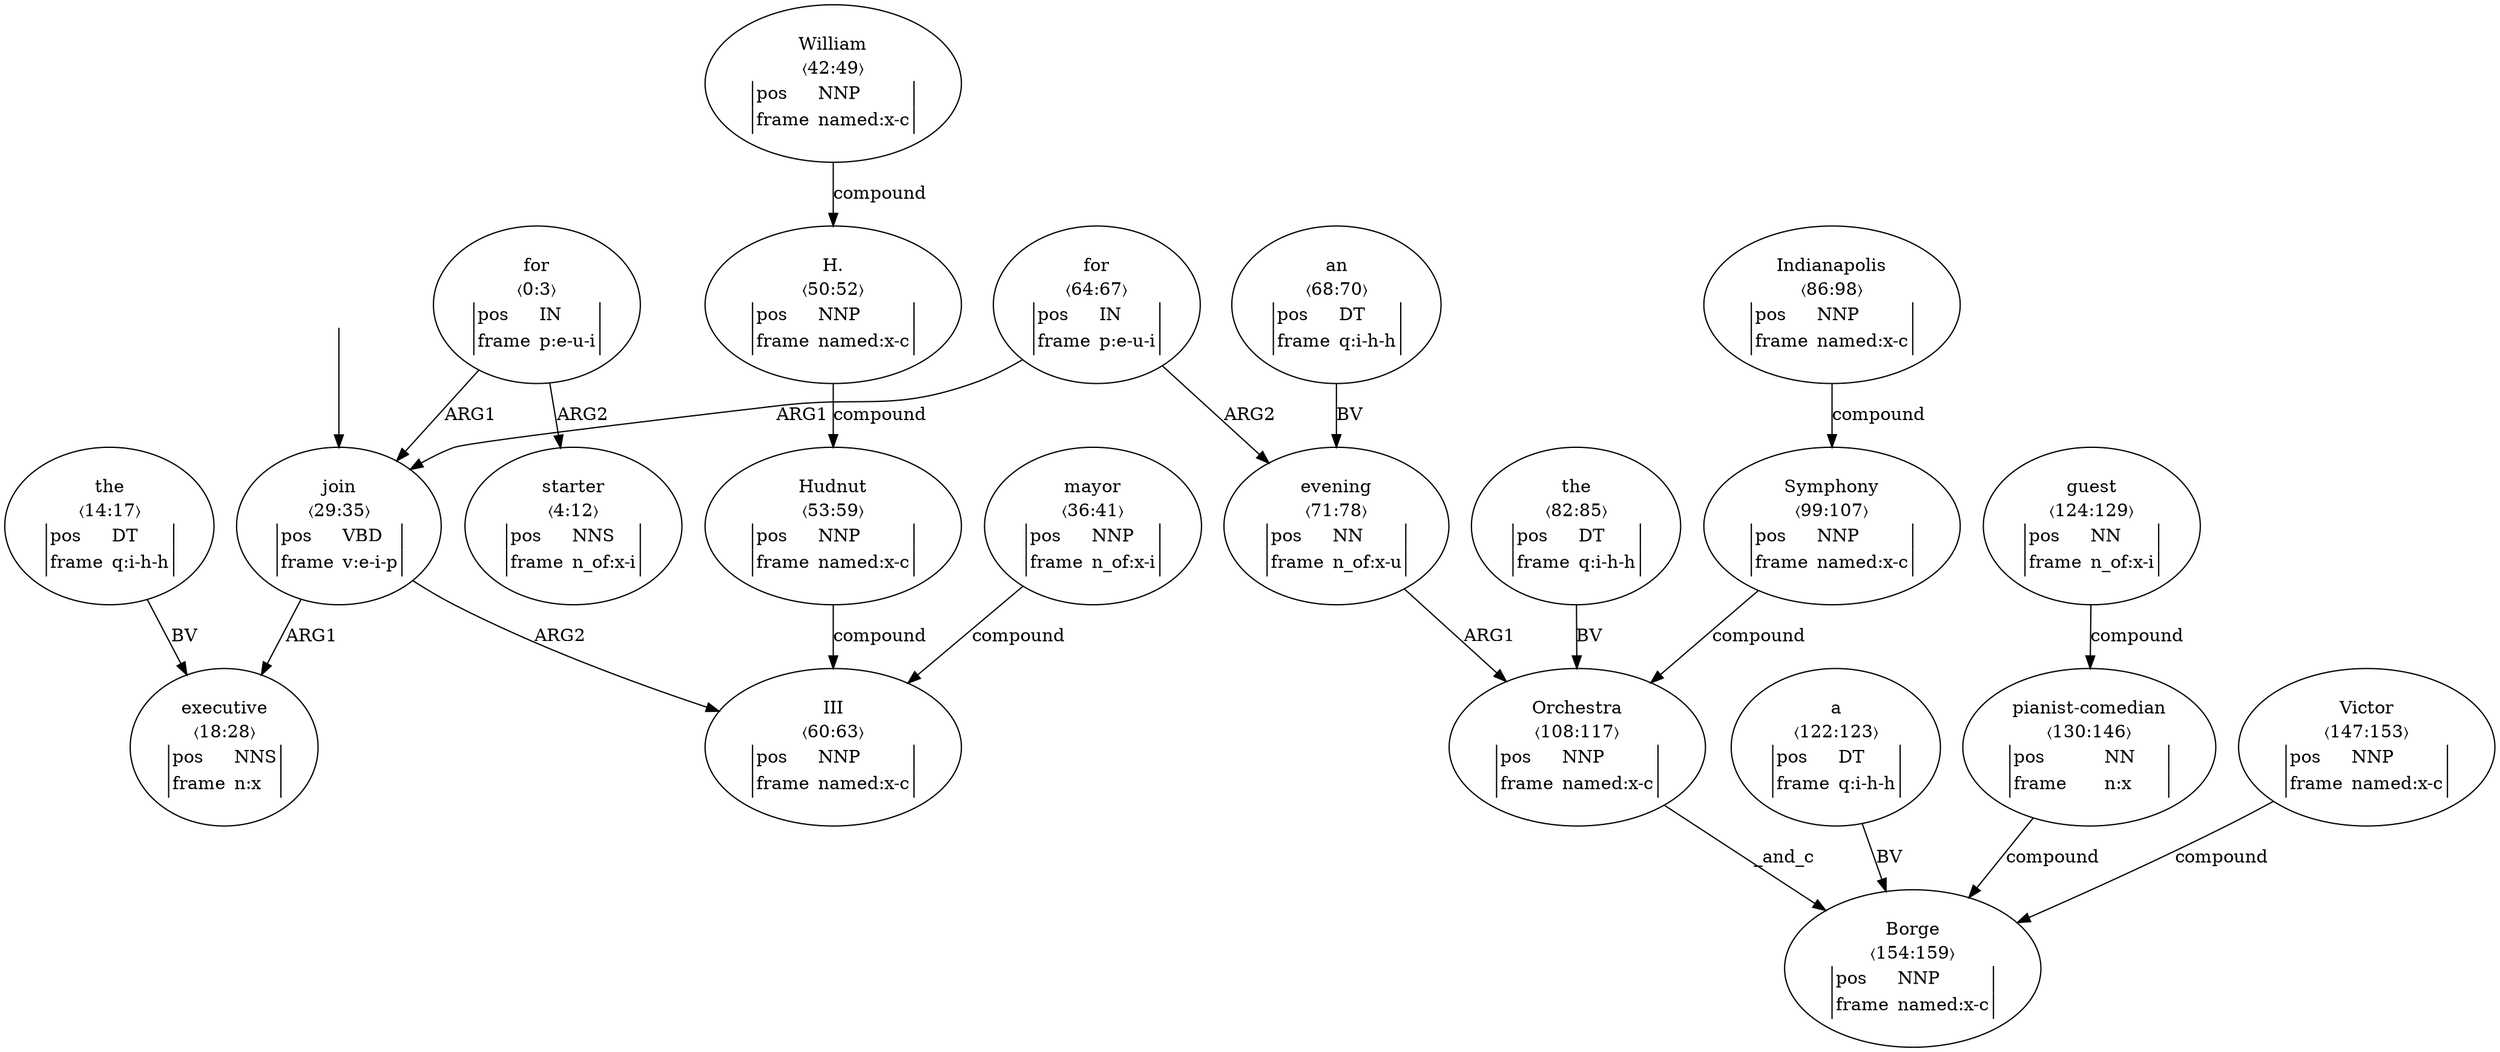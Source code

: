digraph "20010007" {
  top [ style=invis ];
  top -> 5;
  0 [ label=<<table align="center" border="0" cellspacing="0"><tr><td colspan="2">for</td></tr><tr><td colspan="2">〈0:3〉</td></tr><tr><td sides="l" border="1" align="left">pos</td><td sides="r" border="1" align="left">IN</td></tr><tr><td sides="l" border="1" align="left">frame</td><td sides="r" border="1" align="left">p:e-u-i</td></tr></table>> ];
  1 [ label=<<table align="center" border="0" cellspacing="0"><tr><td colspan="2">starter</td></tr><tr><td colspan="2">〈4:12〉</td></tr><tr><td sides="l" border="1" align="left">pos</td><td sides="r" border="1" align="left">NNS</td></tr><tr><td sides="l" border="1" align="left">frame</td><td sides="r" border="1" align="left">n_of:x-i</td></tr></table>> ];
  3 [ label=<<table align="center" border="0" cellspacing="0"><tr><td colspan="2">the</td></tr><tr><td colspan="2">〈14:17〉</td></tr><tr><td sides="l" border="1" align="left">pos</td><td sides="r" border="1" align="left">DT</td></tr><tr><td sides="l" border="1" align="left">frame</td><td sides="r" border="1" align="left">q:i-h-h</td></tr></table>> ];
  4 [ label=<<table align="center" border="0" cellspacing="0"><tr><td colspan="2">executive</td></tr><tr><td colspan="2">〈18:28〉</td></tr><tr><td sides="l" border="1" align="left">pos</td><td sides="r" border="1" align="left">NNS</td></tr><tr><td sides="l" border="1" align="left">frame</td><td sides="r" border="1" align="left">n:x</td></tr></table>> ];
  5 [ label=<<table align="center" border="0" cellspacing="0"><tr><td colspan="2">join</td></tr><tr><td colspan="2">〈29:35〉</td></tr><tr><td sides="l" border="1" align="left">pos</td><td sides="r" border="1" align="left">VBD</td></tr><tr><td sides="l" border="1" align="left">frame</td><td sides="r" border="1" align="left">v:e-i-p</td></tr></table>> ];
  6 [ label=<<table align="center" border="0" cellspacing="0"><tr><td colspan="2">mayor</td></tr><tr><td colspan="2">〈36:41〉</td></tr><tr><td sides="l" border="1" align="left">pos</td><td sides="r" border="1" align="left">NNP</td></tr><tr><td sides="l" border="1" align="left">frame</td><td sides="r" border="1" align="left">n_of:x-i</td></tr></table>> ];
  7 [ label=<<table align="center" border="0" cellspacing="0"><tr><td colspan="2">William</td></tr><tr><td colspan="2">〈42:49〉</td></tr><tr><td sides="l" border="1" align="left">pos</td><td sides="r" border="1" align="left">NNP</td></tr><tr><td sides="l" border="1" align="left">frame</td><td sides="r" border="1" align="left">named:x-c</td></tr></table>> ];
  8 [ label=<<table align="center" border="0" cellspacing="0"><tr><td colspan="2">H.</td></tr><tr><td colspan="2">〈50:52〉</td></tr><tr><td sides="l" border="1" align="left">pos</td><td sides="r" border="1" align="left">NNP</td></tr><tr><td sides="l" border="1" align="left">frame</td><td sides="r" border="1" align="left">named:x-c</td></tr></table>> ];
  9 [ label=<<table align="center" border="0" cellspacing="0"><tr><td colspan="2">Hudnut</td></tr><tr><td colspan="2">〈53:59〉</td></tr><tr><td sides="l" border="1" align="left">pos</td><td sides="r" border="1" align="left">NNP</td></tr><tr><td sides="l" border="1" align="left">frame</td><td sides="r" border="1" align="left">named:x-c</td></tr></table>> ];
  10 [ label=<<table align="center" border="0" cellspacing="0"><tr><td colspan="2">III</td></tr><tr><td colspan="2">〈60:63〉</td></tr><tr><td sides="l" border="1" align="left">pos</td><td sides="r" border="1" align="left">NNP</td></tr><tr><td sides="l" border="1" align="left">frame</td><td sides="r" border="1" align="left">named:x-c</td></tr></table>> ];
  11 [ label=<<table align="center" border="0" cellspacing="0"><tr><td colspan="2">for</td></tr><tr><td colspan="2">〈64:67〉</td></tr><tr><td sides="l" border="1" align="left">pos</td><td sides="r" border="1" align="left">IN</td></tr><tr><td sides="l" border="1" align="left">frame</td><td sides="r" border="1" align="left">p:e-u-i</td></tr></table>> ];
  12 [ label=<<table align="center" border="0" cellspacing="0"><tr><td colspan="2">an</td></tr><tr><td colspan="2">〈68:70〉</td></tr><tr><td sides="l" border="1" align="left">pos</td><td sides="r" border="1" align="left">DT</td></tr><tr><td sides="l" border="1" align="left">frame</td><td sides="r" border="1" align="left">q:i-h-h</td></tr></table>> ];
  13 [ label=<<table align="center" border="0" cellspacing="0"><tr><td colspan="2">evening</td></tr><tr><td colspan="2">〈71:78〉</td></tr><tr><td sides="l" border="1" align="left">pos</td><td sides="r" border="1" align="left">NN</td></tr><tr><td sides="l" border="1" align="left">frame</td><td sides="r" border="1" align="left">n_of:x-u</td></tr></table>> ];
  15 [ label=<<table align="center" border="0" cellspacing="0"><tr><td colspan="2">the</td></tr><tr><td colspan="2">〈82:85〉</td></tr><tr><td sides="l" border="1" align="left">pos</td><td sides="r" border="1" align="left">DT</td></tr><tr><td sides="l" border="1" align="left">frame</td><td sides="r" border="1" align="left">q:i-h-h</td></tr></table>> ];
  16 [ label=<<table align="center" border="0" cellspacing="0"><tr><td colspan="2">Indianapolis</td></tr><tr><td colspan="2">〈86:98〉</td></tr><tr><td sides="l" border="1" align="left">pos</td><td sides="r" border="1" align="left">NNP</td></tr><tr><td sides="l" border="1" align="left">frame</td><td sides="r" border="1" align="left">named:x-c</td></tr></table>> ];
  17 [ label=<<table align="center" border="0" cellspacing="0"><tr><td colspan="2">Symphony</td></tr><tr><td colspan="2">〈99:107〉</td></tr><tr><td sides="l" border="1" align="left">pos</td><td sides="r" border="1" align="left">NNP</td></tr><tr><td sides="l" border="1" align="left">frame</td><td sides="r" border="1" align="left">named:x-c</td></tr></table>> ];
  18 [ label=<<table align="center" border="0" cellspacing="0"><tr><td colspan="2">Orchestra</td></tr><tr><td colspan="2">〈108:117〉</td></tr><tr><td sides="l" border="1" align="left">pos</td><td sides="r" border="1" align="left">NNP</td></tr><tr><td sides="l" border="1" align="left">frame</td><td sides="r" border="1" align="left">named:x-c</td></tr></table>> ];
  20 [ label=<<table align="center" border="0" cellspacing="0"><tr><td colspan="2">a</td></tr><tr><td colspan="2">〈122:123〉</td></tr><tr><td sides="l" border="1" align="left">pos</td><td sides="r" border="1" align="left">DT</td></tr><tr><td sides="l" border="1" align="left">frame</td><td sides="r" border="1" align="left">q:i-h-h</td></tr></table>> ];
  21 [ label=<<table align="center" border="0" cellspacing="0"><tr><td colspan="2">guest</td></tr><tr><td colspan="2">〈124:129〉</td></tr><tr><td sides="l" border="1" align="left">pos</td><td sides="r" border="1" align="left">NN</td></tr><tr><td sides="l" border="1" align="left">frame</td><td sides="r" border="1" align="left">n_of:x-i</td></tr></table>> ];
  22 [ label=<<table align="center" border="0" cellspacing="0"><tr><td colspan="2">pianist-comedian</td></tr><tr><td colspan="2">〈130:146〉</td></tr><tr><td sides="l" border="1" align="left">pos</td><td sides="r" border="1" align="left">NN</td></tr><tr><td sides="l" border="1" align="left">frame</td><td sides="r" border="1" align="left">n:x</td></tr></table>> ];
  23 [ label=<<table align="center" border="0" cellspacing="0"><tr><td colspan="2">Victor</td></tr><tr><td colspan="2">〈147:153〉</td></tr><tr><td sides="l" border="1" align="left">pos</td><td sides="r" border="1" align="left">NNP</td></tr><tr><td sides="l" border="1" align="left">frame</td><td sides="r" border="1" align="left">named:x-c</td></tr></table>> ];
  24 [ label=<<table align="center" border="0" cellspacing="0"><tr><td colspan="2">Borge</td></tr><tr><td colspan="2">〈154:159〉</td></tr><tr><td sides="l" border="1" align="left">pos</td><td sides="r" border="1" align="left">NNP</td></tr><tr><td sides="l" border="1" align="left">frame</td><td sides="r" border="1" align="left">named:x-c</td></tr></table>> ];
  0 -> 5 [ label="ARG1" ];
  17 -> 18 [ label="compound" ];
  18 -> 24 [ label="_and_c" ];
  11 -> 13 [ label="ARG2" ];
  6 -> 10 [ label="compound" ];
  22 -> 24 [ label="compound" ];
  13 -> 18 [ label="ARG1" ];
  7 -> 8 [ label="compound" ];
  15 -> 18 [ label="BV" ];
  5 -> 4 [ label="ARG1" ];
  8 -> 9 [ label="compound" ];
  3 -> 4 [ label="BV" ];
  12 -> 13 [ label="BV" ];
  23 -> 24 [ label="compound" ];
  20 -> 24 [ label="BV" ];
  9 -> 10 [ label="compound" ];
  21 -> 22 [ label="compound" ];
  5 -> 10 [ label="ARG2" ];
  16 -> 17 [ label="compound" ];
  0 -> 1 [ label="ARG2" ];
  11 -> 5 [ label="ARG1" ];
}

